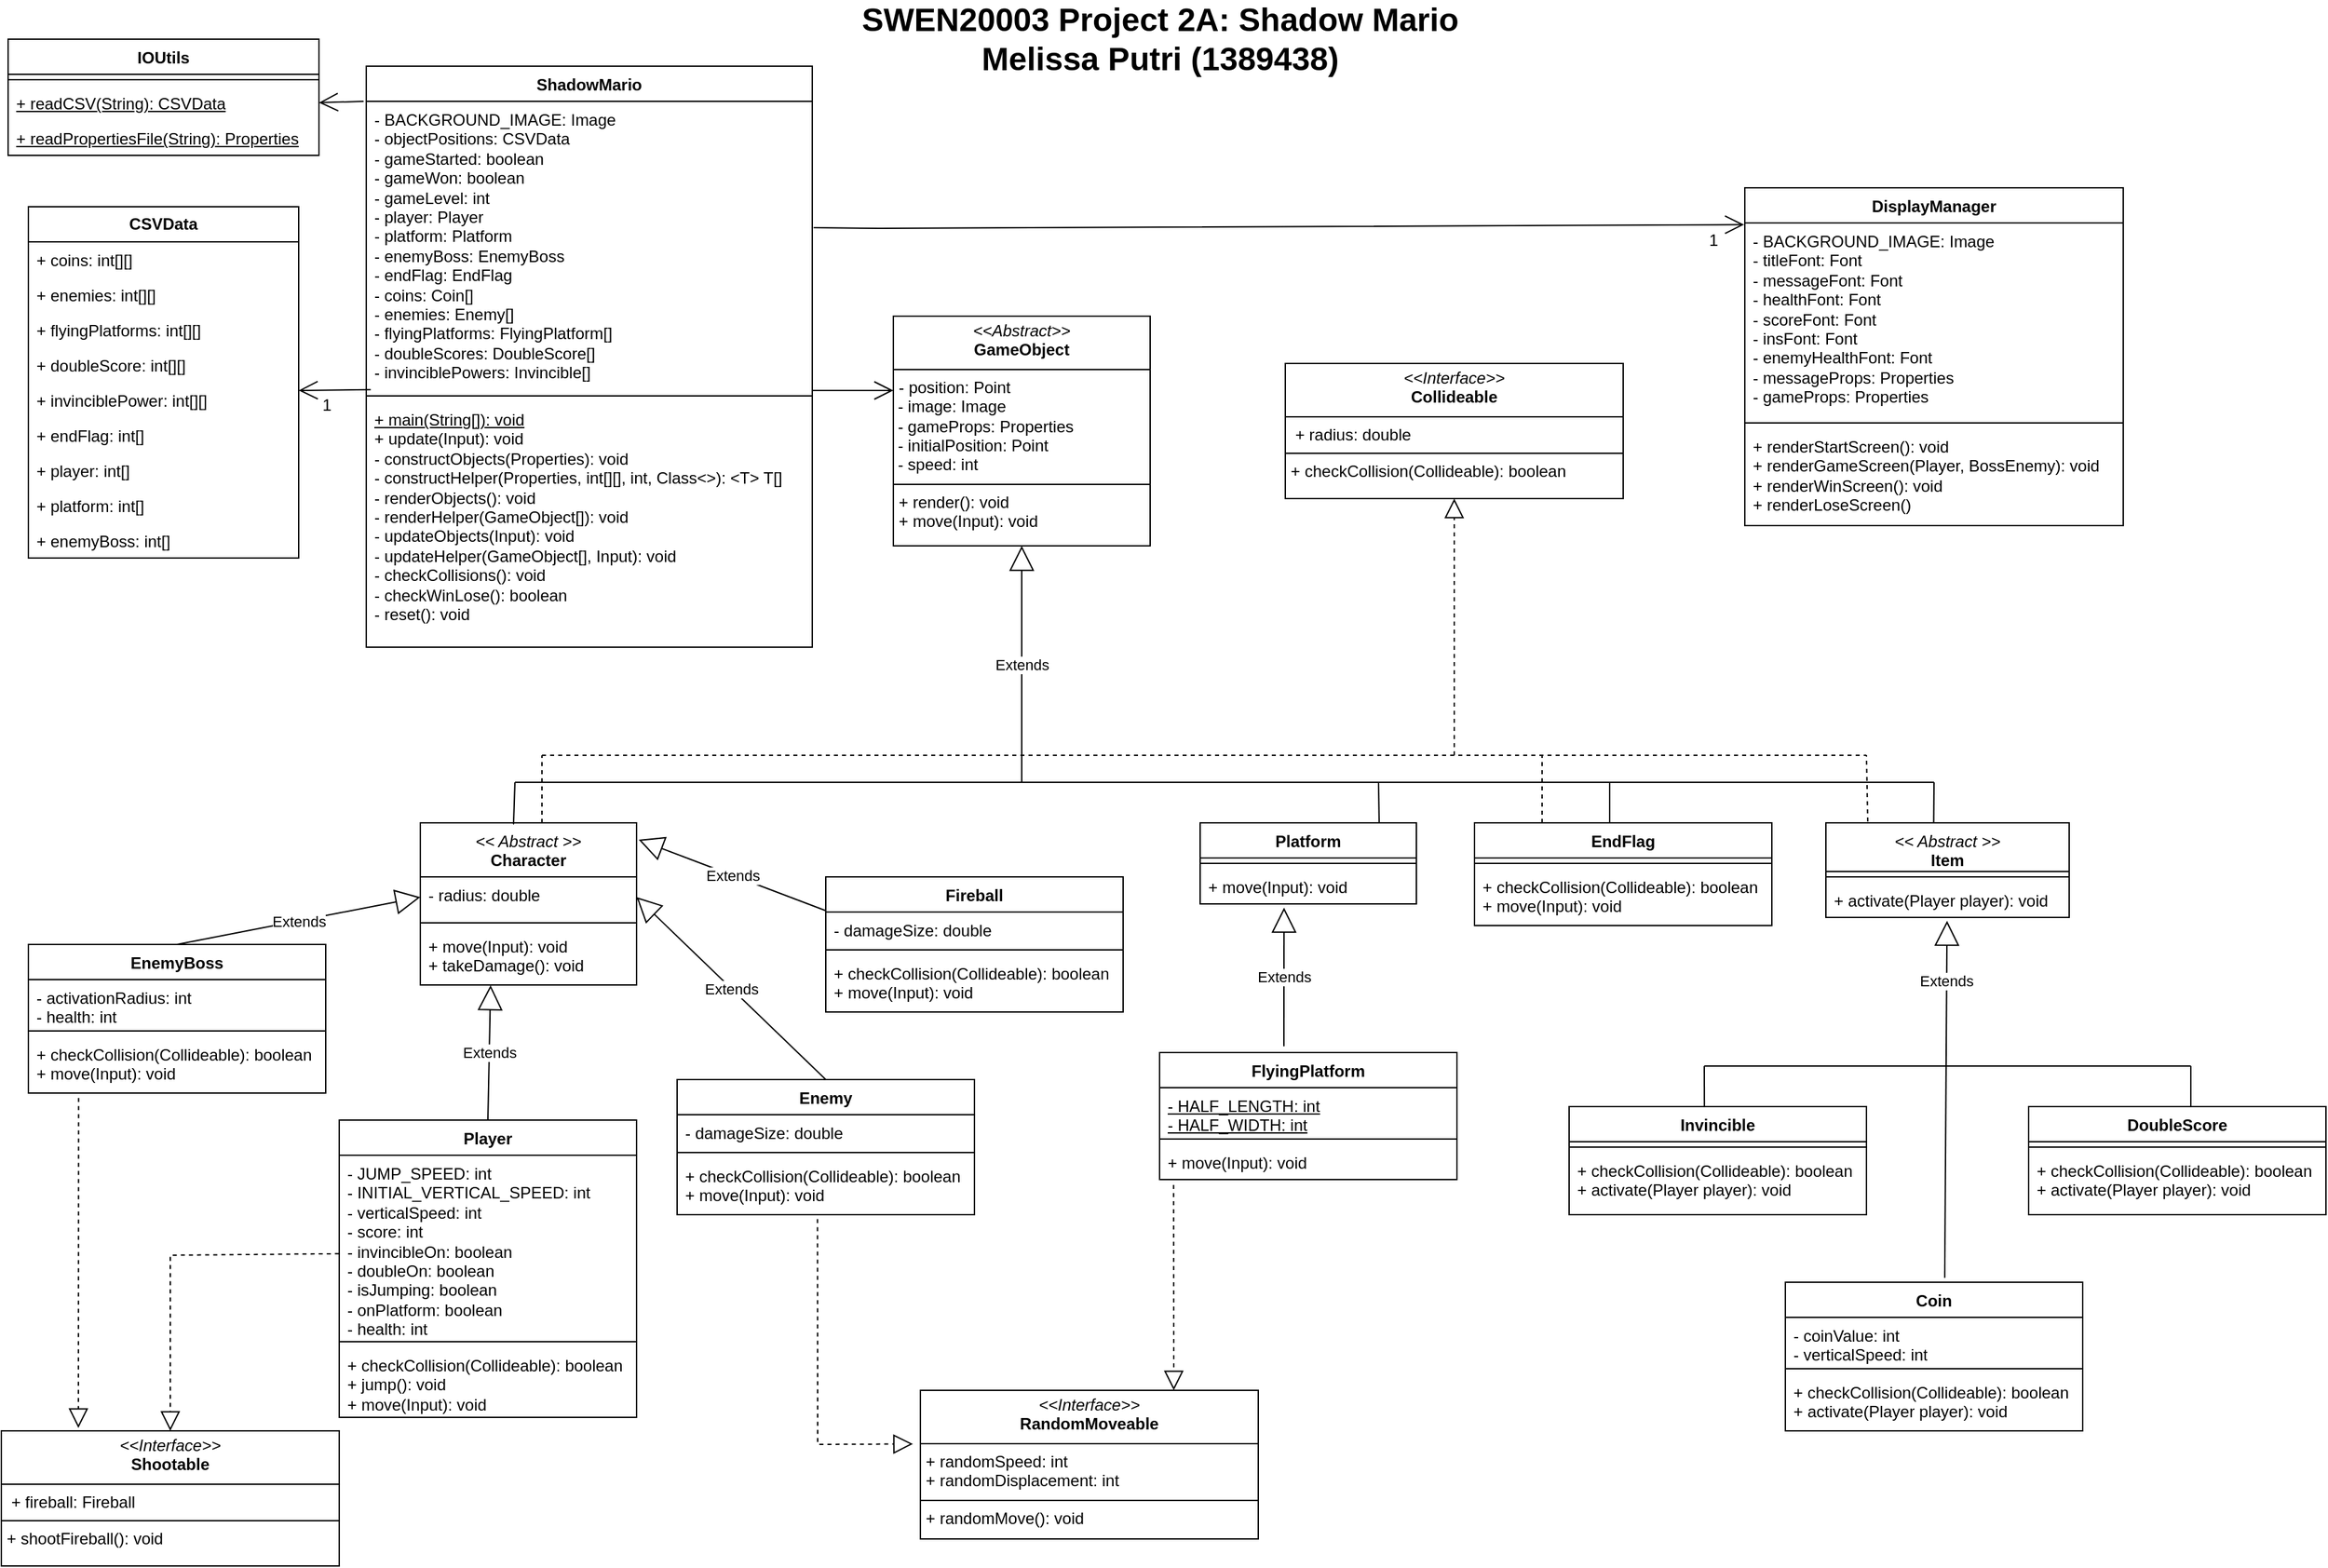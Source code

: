 <mxfile version="24.3.1" type="google">
  <diagram name="Page-1" id="929967ad-93f9-6ef4-fab6-5d389245f69c">
    <mxGraphModel grid="1" page="1" gridSize="10" guides="1" tooltips="1" connect="1" arrows="1" fold="1" pageScale="1.5" pageWidth="1169" pageHeight="826" background="none" math="0" shadow="0">
      <root>
        <mxCell id="0" style=";html=1;" />
        <mxCell id="1" style=";html=1;" parent="0" />
        <mxCell id="1672d66443f91eb5-23" value="SWEN20003 Project 2A: Shadow Mario&lt;div&gt;Melissa Putri (1389438)&lt;/div&gt;" style="text;strokeColor=none;fillColor=none;html=1;fontSize=24;fontStyle=1;verticalAlign=middle;align=center;labelBackgroundColor=none;" vertex="1" parent="1">
          <mxGeometry x="122" y="40" width="1510" height="40" as="geometry" />
        </mxCell>
        <mxCell id="xe9h-zlg3zXrfTwz2U7e-1" value="ShadowMario" style="swimlane;fontStyle=1;align=center;verticalAlign=top;childLayout=stackLayout;horizontal=1;startSize=26;horizontalStack=0;resizeParent=1;resizeParentMax=0;resizeLast=0;collapsible=1;marginBottom=0;whiteSpace=wrap;html=1;labelBackgroundColor=none;" vertex="1" parent="1">
          <mxGeometry x="290" y="80" width="330" height="430" as="geometry">
            <mxRectangle x="752" y="420" width="110" height="30" as="alternateBounds" />
          </mxGeometry>
        </mxCell>
        <mxCell id="xe9h-zlg3zXrfTwz2U7e-2" value="- BACKGROUND_IMAGE: Image&lt;div&gt;- objectPositions: CSVData&lt;/div&gt;&lt;div&gt;- gameStarted: boolean&lt;/div&gt;&lt;div&gt;- gameWon: boolean&lt;/div&gt;&lt;div&gt;- gameLevel: int&lt;/div&gt;&lt;div&gt;- player: Player&lt;/div&gt;&lt;div&gt;- platform: Platform&lt;/div&gt;&lt;div&gt;- enemyBoss: EnemyBoss&lt;/div&gt;&lt;div&gt;- endFlag: EndFlag&lt;/div&gt;&lt;div&gt;- coins: Coin[]&lt;/div&gt;&lt;div&gt;- enemies: Enemy[]&lt;/div&gt;&lt;div&gt;- flyingPlatforms: FlyingPlatform[]&lt;/div&gt;&lt;div&gt;- doubleScores: DoubleScore[]&lt;/div&gt;&lt;div&gt;- invinciblePowers: Invincible[]&lt;/div&gt;&lt;div&gt;&lt;br&gt;&lt;/div&gt;&lt;div&gt;&lt;br&gt;&lt;/div&gt;" style="text;strokeColor=none;fillColor=none;align=left;verticalAlign=top;spacingLeft=4;spacingRight=4;overflow=hidden;rotatable=0;points=[[0,0.5],[1,0.5]];portConstraint=eastwest;whiteSpace=wrap;html=1;labelBackgroundColor=none;" vertex="1" parent="xe9h-zlg3zXrfTwz2U7e-1">
          <mxGeometry y="26" width="330" height="214" as="geometry" />
        </mxCell>
        <mxCell id="xe9h-zlg3zXrfTwz2U7e-3" value="" style="line;strokeWidth=1;fillColor=none;align=left;verticalAlign=middle;spacingTop=-1;spacingLeft=3;spacingRight=3;rotatable=0;labelPosition=right;points=[];portConstraint=eastwest;labelBackgroundColor=none;" vertex="1" parent="xe9h-zlg3zXrfTwz2U7e-1">
          <mxGeometry y="240" width="330" height="8" as="geometry" />
        </mxCell>
        <mxCell id="xe9h-zlg3zXrfTwz2U7e-4" value="&lt;div&gt;&lt;u&gt;+ main(String[]): void&lt;/u&gt;&lt;/div&gt;+ update(Input): void&lt;div&gt;- constructObjects(Properties): void&lt;br&gt;&lt;div&gt;- constructHelper(Properties, int[][], int, Class&amp;lt;&amp;gt;): &amp;lt;T&amp;gt; T[]&lt;/div&gt;&lt;div&gt;- renderObjects(): void&lt;/div&gt;&lt;div&gt;- renderHelper(GameObject[]): void&lt;/div&gt;&lt;div&gt;- updateObjects(Input): void&lt;/div&gt;&lt;div&gt;- updateHelper(GameObject[], Input): void&lt;/div&gt;&lt;div&gt;- checkCollisions(): void&lt;/div&gt;&lt;div&gt;- checkWinLose(): boolean&lt;/div&gt;&lt;div&gt;- reset(): void&lt;/div&gt;&lt;/div&gt;" style="text;strokeColor=none;fillColor=none;align=left;verticalAlign=top;spacingLeft=4;spacingRight=4;overflow=hidden;rotatable=0;points=[[0,0.5],[1,0.5]];portConstraint=eastwest;whiteSpace=wrap;html=1;labelBackgroundColor=none;" vertex="1" parent="xe9h-zlg3zXrfTwz2U7e-1">
          <mxGeometry y="248" width="330" height="182" as="geometry" />
        </mxCell>
        <mxCell id="xe9h-zlg3zXrfTwz2U7e-9" value="&lt;b&gt;CSVData&lt;/b&gt;" style="swimlane;fontStyle=0;childLayout=stackLayout;horizontal=1;startSize=26;fillColor=none;horizontalStack=0;resizeParent=1;resizeParentMax=0;resizeLast=0;collapsible=1;marginBottom=0;whiteSpace=wrap;html=1;" vertex="1" parent="1">
          <mxGeometry x="40" y="184" width="200" height="260" as="geometry" />
        </mxCell>
        <mxCell id="xe9h-zlg3zXrfTwz2U7e-11" value="+ coins: int[][]" style="text;strokeColor=none;fillColor=none;align=left;verticalAlign=top;spacingLeft=4;spacingRight=4;overflow=hidden;rotatable=0;points=[[0,0.5],[1,0.5]];portConstraint=eastwest;whiteSpace=wrap;html=1;" vertex="1" parent="xe9h-zlg3zXrfTwz2U7e-9">
          <mxGeometry y="26" width="200" height="26" as="geometry" />
        </mxCell>
        <mxCell id="xe9h-zlg3zXrfTwz2U7e-12" value="+ enemies: int[][]" style="text;strokeColor=none;fillColor=none;align=left;verticalAlign=top;spacingLeft=4;spacingRight=4;overflow=hidden;rotatable=0;points=[[0,0.5],[1,0.5]];portConstraint=eastwest;whiteSpace=wrap;html=1;" vertex="1" parent="xe9h-zlg3zXrfTwz2U7e-9">
          <mxGeometry y="52" width="200" height="26" as="geometry" />
        </mxCell>
        <mxCell id="xe9h-zlg3zXrfTwz2U7e-16" value="+ flyingPlatforms: int[][]" style="text;strokeColor=none;fillColor=none;align=left;verticalAlign=top;spacingLeft=4;spacingRight=4;overflow=hidden;rotatable=0;points=[[0,0.5],[1,0.5]];portConstraint=eastwest;whiteSpace=wrap;html=1;" vertex="1" parent="xe9h-zlg3zXrfTwz2U7e-9">
          <mxGeometry y="78" width="200" height="26" as="geometry" />
        </mxCell>
        <mxCell id="xe9h-zlg3zXrfTwz2U7e-21" value="+ doubleScore: int[][]" style="text;strokeColor=none;fillColor=none;align=left;verticalAlign=top;spacingLeft=4;spacingRight=4;overflow=hidden;rotatable=0;points=[[0,0.5],[1,0.5]];portConstraint=eastwest;whiteSpace=wrap;html=1;" vertex="1" parent="xe9h-zlg3zXrfTwz2U7e-9">
          <mxGeometry y="104" width="200" height="26" as="geometry" />
        </mxCell>
        <mxCell id="xe9h-zlg3zXrfTwz2U7e-22" value="+ invinciblePower: int[][]" style="text;strokeColor=none;fillColor=none;align=left;verticalAlign=top;spacingLeft=4;spacingRight=4;overflow=hidden;rotatable=0;points=[[0,0.5],[1,0.5]];portConstraint=eastwest;whiteSpace=wrap;html=1;" vertex="1" parent="xe9h-zlg3zXrfTwz2U7e-9">
          <mxGeometry y="130" width="200" height="26" as="geometry" />
        </mxCell>
        <mxCell id="xe9h-zlg3zXrfTwz2U7e-17" value="+ endFlag: int[]" style="text;strokeColor=none;fillColor=none;align=left;verticalAlign=top;spacingLeft=4;spacingRight=4;overflow=hidden;rotatable=0;points=[[0,0.5],[1,0.5]];portConstraint=eastwest;whiteSpace=wrap;html=1;" vertex="1" parent="xe9h-zlg3zXrfTwz2U7e-9">
          <mxGeometry y="156" width="200" height="26" as="geometry" />
        </mxCell>
        <mxCell id="xe9h-zlg3zXrfTwz2U7e-18" value="+ player: int[]" style="text;strokeColor=none;fillColor=none;align=left;verticalAlign=top;spacingLeft=4;spacingRight=4;overflow=hidden;rotatable=0;points=[[0,0.5],[1,0.5]];portConstraint=eastwest;whiteSpace=wrap;html=1;" vertex="1" parent="xe9h-zlg3zXrfTwz2U7e-9">
          <mxGeometry y="182" width="200" height="26" as="geometry" />
        </mxCell>
        <mxCell id="xe9h-zlg3zXrfTwz2U7e-19" value="+ platform: int[]" style="text;strokeColor=none;fillColor=none;align=left;verticalAlign=top;spacingLeft=4;spacingRight=4;overflow=hidden;rotatable=0;points=[[0,0.5],[1,0.5]];portConstraint=eastwest;whiteSpace=wrap;html=1;" vertex="1" parent="xe9h-zlg3zXrfTwz2U7e-9">
          <mxGeometry y="208" width="200" height="26" as="geometry" />
        </mxCell>
        <mxCell id="xe9h-zlg3zXrfTwz2U7e-23" value="+ enemyBoss: int[]" style="text;strokeColor=none;fillColor=none;align=left;verticalAlign=top;spacingLeft=4;spacingRight=4;overflow=hidden;rotatable=0;points=[[0,0.5],[1,0.5]];portConstraint=eastwest;whiteSpace=wrap;html=1;" vertex="1" parent="xe9h-zlg3zXrfTwz2U7e-9">
          <mxGeometry y="234" width="200" height="26" as="geometry" />
        </mxCell>
        <mxCell id="xe9h-zlg3zXrfTwz2U7e-24" value="" style="endArrow=open;endFill=1;endSize=12;html=1;rounded=0;exitX=0.01;exitY=0.997;exitDx=0;exitDy=0;exitPerimeter=0;" edge="1" parent="1" source="xe9h-zlg3zXrfTwz2U7e-2">
          <mxGeometry width="160" relative="1" as="geometry">
            <mxPoint x="350" y="180" as="sourcePoint" />
            <mxPoint x="240" y="320" as="targetPoint" />
          </mxGeometry>
        </mxCell>
        <mxCell id="xe9h-zlg3zXrfTwz2U7e-27" value="IOUtils" style="swimlane;fontStyle=1;align=center;verticalAlign=top;childLayout=stackLayout;horizontal=1;startSize=26;horizontalStack=0;resizeParent=1;resizeParentMax=0;resizeLast=0;collapsible=1;marginBottom=0;whiteSpace=wrap;html=1;" vertex="1" parent="1">
          <mxGeometry x="25" y="60" width="230" height="86" as="geometry" />
        </mxCell>
        <mxCell id="xe9h-zlg3zXrfTwz2U7e-29" value="" style="line;strokeWidth=1;fillColor=none;align=left;verticalAlign=middle;spacingTop=-1;spacingLeft=3;spacingRight=3;rotatable=0;labelPosition=right;points=[];portConstraint=eastwest;strokeColor=inherit;" vertex="1" parent="xe9h-zlg3zXrfTwz2U7e-27">
          <mxGeometry y="26" width="230" height="8" as="geometry" />
        </mxCell>
        <mxCell id="xe9h-zlg3zXrfTwz2U7e-30" value="&lt;u&gt;+ readCSV(String): CSVData&lt;/u&gt;" style="text;strokeColor=none;fillColor=none;align=left;verticalAlign=top;spacingLeft=4;spacingRight=4;overflow=hidden;rotatable=0;points=[[0,0.5],[1,0.5]];portConstraint=eastwest;whiteSpace=wrap;html=1;" vertex="1" parent="xe9h-zlg3zXrfTwz2U7e-27">
          <mxGeometry y="34" width="230" height="26" as="geometry" />
        </mxCell>
        <mxCell id="xe9h-zlg3zXrfTwz2U7e-31" value="&lt;u&gt;+ readPropertiesFile(String): Properties&lt;/u&gt;" style="text;strokeColor=none;fillColor=none;align=left;verticalAlign=top;spacingLeft=4;spacingRight=4;overflow=hidden;rotatable=0;points=[[0,0.5],[1,0.5]];portConstraint=eastwest;whiteSpace=wrap;html=1;" vertex="1" parent="xe9h-zlg3zXrfTwz2U7e-27">
          <mxGeometry y="60" width="230" height="26" as="geometry" />
        </mxCell>
        <mxCell id="xe9h-zlg3zXrfTwz2U7e-33" value="&lt;p style=&quot;margin:0px;margin-top:4px;text-align:center;&quot;&gt;&lt;i&gt;&amp;lt;&amp;lt;Interface&amp;gt;&amp;gt;&lt;/i&gt;&lt;br&gt;&lt;b&gt;Collideable&lt;/b&gt;&lt;/p&gt;&lt;hr size=&quot;1&quot; style=&quot;border-style:solid;&quot;&gt;&lt;p style=&quot;margin:0px;margin-left:4px;&quot;&gt;&amp;nbsp;+ radius: double&lt;/p&gt;&lt;hr size=&quot;1&quot; style=&quot;border-style:solid;&quot;&gt;&lt;p style=&quot;margin:0px;margin-left:4px;&quot;&gt;+ checkCollision(Collideable): boolean&lt;/p&gt;" style="verticalAlign=top;align=left;overflow=fill;html=1;whiteSpace=wrap;" vertex="1" parent="1">
          <mxGeometry x="970" y="300" width="250" height="100" as="geometry" />
        </mxCell>
        <mxCell id="xe9h-zlg3zXrfTwz2U7e-40" value="&lt;div&gt;&lt;i style=&quot;font-weight: 400;&quot;&gt;&amp;lt;&amp;lt; Abstract &amp;gt;&amp;gt;&lt;/i&gt;&lt;br&gt;&lt;/div&gt;Character" style="swimlane;fontStyle=1;align=center;verticalAlign=top;childLayout=stackLayout;horizontal=1;startSize=40;horizontalStack=0;resizeParent=1;resizeParentMax=0;resizeLast=0;collapsible=1;marginBottom=0;whiteSpace=wrap;html=1;" vertex="1" parent="1">
          <mxGeometry x="330" y="640" width="160" height="120" as="geometry" />
        </mxCell>
        <mxCell id="xe9h-zlg3zXrfTwz2U7e-41" value="&lt;div&gt;&lt;span style=&quot;background-color: initial;&quot;&gt;- radius: double&lt;/span&gt;&lt;br&gt;&lt;/div&gt;" style="text;strokeColor=none;fillColor=none;align=left;verticalAlign=top;spacingLeft=4;spacingRight=4;overflow=hidden;rotatable=0;points=[[0,0.5],[1,0.5]];portConstraint=eastwest;whiteSpace=wrap;html=1;" vertex="1" parent="xe9h-zlg3zXrfTwz2U7e-40">
          <mxGeometry y="40" width="160" height="30" as="geometry" />
        </mxCell>
        <mxCell id="xe9h-zlg3zXrfTwz2U7e-42" value="" style="line;strokeWidth=1;fillColor=none;align=left;verticalAlign=middle;spacingTop=-1;spacingLeft=3;spacingRight=3;rotatable=0;labelPosition=right;points=[];portConstraint=eastwest;strokeColor=inherit;" vertex="1" parent="xe9h-zlg3zXrfTwz2U7e-40">
          <mxGeometry y="70" width="160" height="8" as="geometry" />
        </mxCell>
        <mxCell id="xe9h-zlg3zXrfTwz2U7e-43" value="+ move(Input): void&lt;div&gt;+ takeDamage(): void&lt;/div&gt;" style="text;strokeColor=none;fillColor=none;align=left;verticalAlign=top;spacingLeft=4;spacingRight=4;overflow=hidden;rotatable=0;points=[[0,0.5],[1,0.5]];portConstraint=eastwest;whiteSpace=wrap;html=1;" vertex="1" parent="xe9h-zlg3zXrfTwz2U7e-40">
          <mxGeometry y="78" width="160" height="42" as="geometry" />
        </mxCell>
        <mxCell id="xe9h-zlg3zXrfTwz2U7e-44" value="Platform" style="swimlane;fontStyle=1;align=center;verticalAlign=top;childLayout=stackLayout;horizontal=1;startSize=26;horizontalStack=0;resizeParent=1;resizeParentMax=0;resizeLast=0;collapsible=1;marginBottom=0;whiteSpace=wrap;html=1;" vertex="1" parent="1">
          <mxGeometry x="907" y="640" width="160" height="60" as="geometry" />
        </mxCell>
        <mxCell id="xe9h-zlg3zXrfTwz2U7e-46" value="" style="line;strokeWidth=1;fillColor=none;align=left;verticalAlign=middle;spacingTop=-1;spacingLeft=3;spacingRight=3;rotatable=0;labelPosition=right;points=[];portConstraint=eastwest;strokeColor=inherit;" vertex="1" parent="xe9h-zlg3zXrfTwz2U7e-44">
          <mxGeometry y="26" width="160" height="8" as="geometry" />
        </mxCell>
        <mxCell id="xe9h-zlg3zXrfTwz2U7e-47" value="+ move(Input): void" style="text;strokeColor=none;fillColor=none;align=left;verticalAlign=top;spacingLeft=4;spacingRight=4;overflow=hidden;rotatable=0;points=[[0,0.5],[1,0.5]];portConstraint=eastwest;whiteSpace=wrap;html=1;" vertex="1" parent="xe9h-zlg3zXrfTwz2U7e-44">
          <mxGeometry y="34" width="160" height="26" as="geometry" />
        </mxCell>
        <mxCell id="xe9h-zlg3zXrfTwz2U7e-48" value="&lt;div&gt;&lt;i style=&quot;font-weight: 400;&quot;&gt;&amp;lt;&amp;lt; Abstract &amp;gt;&amp;gt;&lt;/i&gt;&lt;br&gt;&lt;/div&gt;Item" style="swimlane;fontStyle=1;align=center;verticalAlign=top;childLayout=stackLayout;horizontal=1;startSize=36;horizontalStack=0;resizeParent=1;resizeParentMax=0;resizeLast=0;collapsible=1;marginBottom=0;whiteSpace=wrap;html=1;" vertex="1" parent="1">
          <mxGeometry x="1370" y="640" width="180" height="70" as="geometry" />
        </mxCell>
        <mxCell id="xe9h-zlg3zXrfTwz2U7e-50" value="" style="line;strokeWidth=1;fillColor=none;align=left;verticalAlign=middle;spacingTop=-1;spacingLeft=3;spacingRight=3;rotatable=0;labelPosition=right;points=[];portConstraint=eastwest;strokeColor=inherit;" vertex="1" parent="xe9h-zlg3zXrfTwz2U7e-48">
          <mxGeometry y="36" width="180" height="8" as="geometry" />
        </mxCell>
        <mxCell id="xe9h-zlg3zXrfTwz2U7e-51" value="+ activate(Player player): void" style="text;strokeColor=none;fillColor=none;align=left;verticalAlign=top;spacingLeft=4;spacingRight=4;overflow=hidden;rotatable=0;points=[[0,0.5],[1,0.5]];portConstraint=eastwest;whiteSpace=wrap;html=1;" vertex="1" parent="xe9h-zlg3zXrfTwz2U7e-48">
          <mxGeometry y="44" width="180" height="26" as="geometry" />
        </mxCell>
        <mxCell id="xe9h-zlg3zXrfTwz2U7e-57" value="&lt;p style=&quot;margin:0px;margin-top:4px;text-align:center;&quot;&gt;&lt;i&gt;&amp;lt;&amp;lt;Interface&amp;gt;&amp;gt;&lt;/i&gt;&lt;br&gt;&lt;b&gt;RandomMoveable&lt;/b&gt;&lt;/p&gt;&lt;hr size=&quot;1&quot; style=&quot;border-style:solid;&quot;&gt;&lt;p style=&quot;margin:0px;margin-left:4px;&quot;&gt;+ randomSpeed: int&lt;/p&gt;&lt;p style=&quot;margin:0px;margin-left:4px;&quot;&gt;+ randomDisplacement: int&lt;/p&gt;&lt;hr size=&quot;1&quot; style=&quot;border-style:solid;&quot;&gt;&lt;p style=&quot;margin:0px;margin-left:4px;&quot;&gt;+ randomMove(): void&lt;/p&gt;" style="verticalAlign=top;align=left;overflow=fill;html=1;whiteSpace=wrap;" vertex="1" parent="1">
          <mxGeometry x="700" y="1060" width="250" height="110" as="geometry" />
        </mxCell>
        <mxCell id="xe9h-zlg3zXrfTwz2U7e-58" value="Coin" style="swimlane;fontStyle=1;align=center;verticalAlign=top;childLayout=stackLayout;horizontal=1;startSize=26;horizontalStack=0;resizeParent=1;resizeParentMax=0;resizeLast=0;collapsible=1;marginBottom=0;whiteSpace=wrap;html=1;" vertex="1" parent="1">
          <mxGeometry x="1340" y="980" width="220" height="110" as="geometry" />
        </mxCell>
        <mxCell id="xe9h-zlg3zXrfTwz2U7e-59" value="- coinValue: int&lt;div&gt;- verticalSpeed: int&lt;/div&gt;" style="text;strokeColor=none;fillColor=none;align=left;verticalAlign=top;spacingLeft=4;spacingRight=4;overflow=hidden;rotatable=0;points=[[0,0.5],[1,0.5]];portConstraint=eastwest;whiteSpace=wrap;html=1;" vertex="1" parent="xe9h-zlg3zXrfTwz2U7e-58">
          <mxGeometry y="26" width="220" height="34" as="geometry" />
        </mxCell>
        <mxCell id="xe9h-zlg3zXrfTwz2U7e-60" value="" style="line;strokeWidth=1;fillColor=none;align=left;verticalAlign=middle;spacingTop=-1;spacingLeft=3;spacingRight=3;rotatable=0;labelPosition=right;points=[];portConstraint=eastwest;strokeColor=inherit;" vertex="1" parent="xe9h-zlg3zXrfTwz2U7e-58">
          <mxGeometry y="60" width="220" height="8" as="geometry" />
        </mxCell>
        <mxCell id="xe9h-zlg3zXrfTwz2U7e-61" value="+ checkCollision(Collideable): boolean&lt;div&gt;+ activate(Player player): void&lt;/div&gt;" style="text;strokeColor=none;fillColor=none;align=left;verticalAlign=top;spacingLeft=4;spacingRight=4;overflow=hidden;rotatable=0;points=[[0,0.5],[1,0.5]];portConstraint=eastwest;whiteSpace=wrap;html=1;" vertex="1" parent="xe9h-zlg3zXrfTwz2U7e-58">
          <mxGeometry y="68" width="220" height="42" as="geometry" />
        </mxCell>
        <mxCell id="xe9h-zlg3zXrfTwz2U7e-66" value="Player" style="swimlane;fontStyle=1;align=center;verticalAlign=top;childLayout=stackLayout;horizontal=1;startSize=26;horizontalStack=0;resizeParent=1;resizeParentMax=0;resizeLast=0;collapsible=1;marginBottom=0;whiteSpace=wrap;html=1;" vertex="1" parent="1">
          <mxGeometry x="270" y="860" width="220" height="220" as="geometry" />
        </mxCell>
        <mxCell id="xe9h-zlg3zXrfTwz2U7e-67" value="&lt;div&gt;- JUMP_SPEED: int&lt;/div&gt;&lt;div&gt;- INITIAL_VERTICAL_SPEED: int&lt;/div&gt;&lt;div&gt;- verticalSpeed: int&lt;/div&gt;- score: int&lt;div&gt;- invincibleOn: boolean&lt;/div&gt;&lt;div&gt;- doubleOn: boolean&lt;/div&gt;&lt;div&gt;- isJumping: boolean&lt;/div&gt;&lt;div&gt;- onPlatform: boolean&lt;/div&gt;&lt;div&gt;- health: int&lt;/div&gt;" style="text;strokeColor=none;fillColor=none;align=left;verticalAlign=top;spacingLeft=4;spacingRight=4;overflow=hidden;rotatable=0;points=[[0,0.5],[1,0.5]];portConstraint=eastwest;whiteSpace=wrap;html=1;" vertex="1" parent="xe9h-zlg3zXrfTwz2U7e-66">
          <mxGeometry y="26" width="220" height="134" as="geometry" />
        </mxCell>
        <mxCell id="xe9h-zlg3zXrfTwz2U7e-68" value="" style="line;strokeWidth=1;fillColor=none;align=left;verticalAlign=middle;spacingTop=-1;spacingLeft=3;spacingRight=3;rotatable=0;labelPosition=right;points=[];portConstraint=eastwest;strokeColor=inherit;" vertex="1" parent="xe9h-zlg3zXrfTwz2U7e-66">
          <mxGeometry y="160" width="220" height="8" as="geometry" />
        </mxCell>
        <mxCell id="xe9h-zlg3zXrfTwz2U7e-69" value="+ checkCollision(Collideable): boolean&lt;div&gt;+ jump(): void&lt;/div&gt;&lt;div&gt;+ move(Input): void&lt;/div&gt;" style="text;strokeColor=none;fillColor=none;align=left;verticalAlign=top;spacingLeft=4;spacingRight=4;overflow=hidden;rotatable=0;points=[[0,0.5],[1,0.5]];portConstraint=eastwest;whiteSpace=wrap;html=1;" vertex="1" parent="xe9h-zlg3zXrfTwz2U7e-66">
          <mxGeometry y="168" width="220" height="52" as="geometry" />
        </mxCell>
        <mxCell id="xe9h-zlg3zXrfTwz2U7e-70" value="EnemyBoss" style="swimlane;fontStyle=1;align=center;verticalAlign=top;childLayout=stackLayout;horizontal=1;startSize=26;horizontalStack=0;resizeParent=1;resizeParentMax=0;resizeLast=0;collapsible=1;marginBottom=0;whiteSpace=wrap;html=1;" vertex="1" parent="1">
          <mxGeometry x="40" y="730" width="220" height="110" as="geometry" />
        </mxCell>
        <mxCell id="xe9h-zlg3zXrfTwz2U7e-71" value="- activationRadius: int&lt;div&gt;- health: int&lt;/div&gt;" style="text;strokeColor=none;fillColor=none;align=left;verticalAlign=top;spacingLeft=4;spacingRight=4;overflow=hidden;rotatable=0;points=[[0,0.5],[1,0.5]];portConstraint=eastwest;whiteSpace=wrap;html=1;" vertex="1" parent="xe9h-zlg3zXrfTwz2U7e-70">
          <mxGeometry y="26" width="220" height="34" as="geometry" />
        </mxCell>
        <mxCell id="xe9h-zlg3zXrfTwz2U7e-72" value="" style="line;strokeWidth=1;fillColor=none;align=left;verticalAlign=middle;spacingTop=-1;spacingLeft=3;spacingRight=3;rotatable=0;labelPosition=right;points=[];portConstraint=eastwest;strokeColor=inherit;" vertex="1" parent="xe9h-zlg3zXrfTwz2U7e-70">
          <mxGeometry y="60" width="220" height="8" as="geometry" />
        </mxCell>
        <mxCell id="xe9h-zlg3zXrfTwz2U7e-73" value="+ checkCollision(Collideable): boolean&lt;div&gt;+ move(Input): void&lt;/div&gt;" style="text;strokeColor=none;fillColor=none;align=left;verticalAlign=top;spacingLeft=4;spacingRight=4;overflow=hidden;rotatable=0;points=[[0,0.5],[1,0.5]];portConstraint=eastwest;whiteSpace=wrap;html=1;" vertex="1" parent="xe9h-zlg3zXrfTwz2U7e-70">
          <mxGeometry y="68" width="220" height="42" as="geometry" />
        </mxCell>
        <mxCell id="xe9h-zlg3zXrfTwz2U7e-74" value="Enemy" style="swimlane;fontStyle=1;align=center;verticalAlign=top;childLayout=stackLayout;horizontal=1;startSize=26;horizontalStack=0;resizeParent=1;resizeParentMax=0;resizeLast=0;collapsible=1;marginBottom=0;whiteSpace=wrap;html=1;" vertex="1" parent="1">
          <mxGeometry x="520" y="830" width="220" height="100" as="geometry" />
        </mxCell>
        <mxCell id="xe9h-zlg3zXrfTwz2U7e-75" value="- damageSize: double&lt;div&gt;&lt;br&gt;&lt;/div&gt;" style="text;strokeColor=none;fillColor=none;align=left;verticalAlign=top;spacingLeft=4;spacingRight=4;overflow=hidden;rotatable=0;points=[[0,0.5],[1,0.5]];portConstraint=eastwest;whiteSpace=wrap;html=1;" vertex="1" parent="xe9h-zlg3zXrfTwz2U7e-74">
          <mxGeometry y="26" width="220" height="24" as="geometry" />
        </mxCell>
        <mxCell id="xe9h-zlg3zXrfTwz2U7e-76" value="" style="line;strokeWidth=1;fillColor=none;align=left;verticalAlign=middle;spacingTop=-1;spacingLeft=3;spacingRight=3;rotatable=0;labelPosition=right;points=[];portConstraint=eastwest;strokeColor=inherit;" vertex="1" parent="xe9h-zlg3zXrfTwz2U7e-74">
          <mxGeometry y="50" width="220" height="8" as="geometry" />
        </mxCell>
        <mxCell id="xe9h-zlg3zXrfTwz2U7e-77" value="+ checkCollision(Collideable): boolean&lt;div&gt;+ move(Input): void&lt;/div&gt;" style="text;strokeColor=none;fillColor=none;align=left;verticalAlign=top;spacingLeft=4;spacingRight=4;overflow=hidden;rotatable=0;points=[[0,0.5],[1,0.5]];portConstraint=eastwest;whiteSpace=wrap;html=1;" vertex="1" parent="xe9h-zlg3zXrfTwz2U7e-74">
          <mxGeometry y="58" width="220" height="42" as="geometry" />
        </mxCell>
        <mxCell id="xe9h-zlg3zXrfTwz2U7e-78" value="FlyingPlatform" style="swimlane;fontStyle=1;align=center;verticalAlign=top;childLayout=stackLayout;horizontal=1;startSize=26;horizontalStack=0;resizeParent=1;resizeParentMax=0;resizeLast=0;collapsible=1;marginBottom=0;whiteSpace=wrap;html=1;" vertex="1" parent="1">
          <mxGeometry x="877" y="810" width="220" height="94" as="geometry" />
        </mxCell>
        <mxCell id="xe9h-zlg3zXrfTwz2U7e-79" value="&lt;u&gt;- HALF_LENGTH: int&lt;/u&gt;&lt;div&gt;&lt;u&gt;- HALF_WIDTH: int&lt;/u&gt;&lt;/div&gt;" style="text;strokeColor=none;fillColor=none;align=left;verticalAlign=top;spacingLeft=4;spacingRight=4;overflow=hidden;rotatable=0;points=[[0,0.5],[1,0.5]];portConstraint=eastwest;whiteSpace=wrap;html=1;" vertex="1" parent="xe9h-zlg3zXrfTwz2U7e-78">
          <mxGeometry y="26" width="220" height="34" as="geometry" />
        </mxCell>
        <mxCell id="xe9h-zlg3zXrfTwz2U7e-80" value="" style="line;strokeWidth=1;fillColor=none;align=left;verticalAlign=middle;spacingTop=-1;spacingLeft=3;spacingRight=3;rotatable=0;labelPosition=right;points=[];portConstraint=eastwest;strokeColor=inherit;" vertex="1" parent="xe9h-zlg3zXrfTwz2U7e-78">
          <mxGeometry y="60" width="220" height="8" as="geometry" />
        </mxCell>
        <mxCell id="xe9h-zlg3zXrfTwz2U7e-81" value="+ move(Input): void" style="text;strokeColor=none;fillColor=none;align=left;verticalAlign=top;spacingLeft=4;spacingRight=4;overflow=hidden;rotatable=0;points=[[0,0.5],[1,0.5]];portConstraint=eastwest;whiteSpace=wrap;html=1;" vertex="1" parent="xe9h-zlg3zXrfTwz2U7e-78">
          <mxGeometry y="68" width="220" height="26" as="geometry" />
        </mxCell>
        <mxCell id="xe9h-zlg3zXrfTwz2U7e-82" value="Invincible" style="swimlane;fontStyle=1;align=center;verticalAlign=top;childLayout=stackLayout;horizontal=1;startSize=26;horizontalStack=0;resizeParent=1;resizeParentMax=0;resizeLast=0;collapsible=1;marginBottom=0;whiteSpace=wrap;html=1;" vertex="1" parent="1">
          <mxGeometry x="1180" y="850" width="220" height="80" as="geometry" />
        </mxCell>
        <mxCell id="xe9h-zlg3zXrfTwz2U7e-84" value="" style="line;strokeWidth=1;fillColor=none;align=left;verticalAlign=middle;spacingTop=-1;spacingLeft=3;spacingRight=3;rotatable=0;labelPosition=right;points=[];portConstraint=eastwest;strokeColor=inherit;" vertex="1" parent="xe9h-zlg3zXrfTwz2U7e-82">
          <mxGeometry y="26" width="220" height="8" as="geometry" />
        </mxCell>
        <mxCell id="xe9h-zlg3zXrfTwz2U7e-85" value="+ checkCollision(Collideable): boolean&lt;div&gt;+ activate(Player player): void&lt;/div&gt;" style="text;strokeColor=none;fillColor=none;align=left;verticalAlign=top;spacingLeft=4;spacingRight=4;overflow=hidden;rotatable=0;points=[[0,0.5],[1,0.5]];portConstraint=eastwest;whiteSpace=wrap;html=1;" vertex="1" parent="xe9h-zlg3zXrfTwz2U7e-82">
          <mxGeometry y="34" width="220" height="46" as="geometry" />
        </mxCell>
        <mxCell id="xe9h-zlg3zXrfTwz2U7e-87" value="Fireball" style="swimlane;fontStyle=1;align=center;verticalAlign=top;childLayout=stackLayout;horizontal=1;startSize=26;horizontalStack=0;resizeParent=1;resizeParentMax=0;resizeLast=0;collapsible=1;marginBottom=0;whiteSpace=wrap;html=1;" vertex="1" parent="1">
          <mxGeometry x="630" y="680" width="220" height="100" as="geometry" />
        </mxCell>
        <mxCell id="xe9h-zlg3zXrfTwz2U7e-88" value="- damageSize: double" style="text;strokeColor=none;fillColor=none;align=left;verticalAlign=top;spacingLeft=4;spacingRight=4;overflow=hidden;rotatable=0;points=[[0,0.5],[1,0.5]];portConstraint=eastwest;whiteSpace=wrap;html=1;" vertex="1" parent="xe9h-zlg3zXrfTwz2U7e-87">
          <mxGeometry y="26" width="220" height="24" as="geometry" />
        </mxCell>
        <mxCell id="xe9h-zlg3zXrfTwz2U7e-89" value="" style="line;strokeWidth=1;fillColor=none;align=left;verticalAlign=middle;spacingTop=-1;spacingLeft=3;spacingRight=3;rotatable=0;labelPosition=right;points=[];portConstraint=eastwest;strokeColor=inherit;" vertex="1" parent="xe9h-zlg3zXrfTwz2U7e-87">
          <mxGeometry y="50" width="220" height="8" as="geometry" />
        </mxCell>
        <mxCell id="xe9h-zlg3zXrfTwz2U7e-90" value="+ checkCollision(Collideable): boolean&lt;div&gt;+ move(Input): void&lt;/div&gt;" style="text;strokeColor=none;fillColor=none;align=left;verticalAlign=top;spacingLeft=4;spacingRight=4;overflow=hidden;rotatable=0;points=[[0,0.5],[1,0.5]];portConstraint=eastwest;whiteSpace=wrap;html=1;" vertex="1" parent="xe9h-zlg3zXrfTwz2U7e-87">
          <mxGeometry y="58" width="220" height="42" as="geometry" />
        </mxCell>
        <mxCell id="xe9h-zlg3zXrfTwz2U7e-91" value="DoubleScore" style="swimlane;fontStyle=1;align=center;verticalAlign=top;childLayout=stackLayout;horizontal=1;startSize=26;horizontalStack=0;resizeParent=1;resizeParentMax=0;resizeLast=0;collapsible=1;marginBottom=0;whiteSpace=wrap;html=1;" vertex="1" parent="1">
          <mxGeometry x="1520" y="850" width="220" height="80" as="geometry" />
        </mxCell>
        <mxCell id="xe9h-zlg3zXrfTwz2U7e-93" value="" style="line;strokeWidth=1;fillColor=none;align=left;verticalAlign=middle;spacingTop=-1;spacingLeft=3;spacingRight=3;rotatable=0;labelPosition=right;points=[];portConstraint=eastwest;strokeColor=inherit;" vertex="1" parent="xe9h-zlg3zXrfTwz2U7e-91">
          <mxGeometry y="26" width="220" height="8" as="geometry" />
        </mxCell>
        <mxCell id="xe9h-zlg3zXrfTwz2U7e-94" value="+ checkCollision(Collideable): boolean&lt;div&gt;+ activate(Player player): void&lt;/div&gt;" style="text;strokeColor=none;fillColor=none;align=left;verticalAlign=top;spacingLeft=4;spacingRight=4;overflow=hidden;rotatable=0;points=[[0,0.5],[1,0.5]];portConstraint=eastwest;whiteSpace=wrap;html=1;" vertex="1" parent="xe9h-zlg3zXrfTwz2U7e-91">
          <mxGeometry y="34" width="220" height="46" as="geometry" />
        </mxCell>
        <mxCell id="xe9h-zlg3zXrfTwz2U7e-95" value="DisplayManager" style="swimlane;fontStyle=1;align=center;verticalAlign=top;childLayout=stackLayout;horizontal=1;startSize=26;horizontalStack=0;resizeParent=1;resizeParentMax=0;resizeLast=0;collapsible=1;marginBottom=0;whiteSpace=wrap;html=1;" vertex="1" parent="1">
          <mxGeometry x="1310" y="170" width="280" height="250" as="geometry" />
        </mxCell>
        <mxCell id="xe9h-zlg3zXrfTwz2U7e-96" value="- BACKGROUND_IMAGE: Image&lt;div&gt;- titleFont: Font&lt;/div&gt;&lt;div&gt;- messageFont: Font&lt;/div&gt;&lt;div&gt;- healthFont: Font&lt;/div&gt;&lt;div&gt;- scoreFont: Font&lt;/div&gt;&lt;div&gt;- insFont: Font&lt;/div&gt;&lt;div&gt;- enemyHealthFont: Font&lt;/div&gt;&lt;div&gt;- messageProps: Properties&lt;/div&gt;&lt;div&gt;- gameProps: Properties&lt;/div&gt;&lt;div&gt;&lt;br&gt;&lt;/div&gt;" style="text;strokeColor=none;fillColor=none;align=left;verticalAlign=top;spacingLeft=4;spacingRight=4;overflow=hidden;rotatable=0;points=[[0,0.5],[1,0.5]];portConstraint=eastwest;whiteSpace=wrap;html=1;" vertex="1" parent="xe9h-zlg3zXrfTwz2U7e-95">
          <mxGeometry y="26" width="280" height="144" as="geometry" />
        </mxCell>
        <mxCell id="xe9h-zlg3zXrfTwz2U7e-97" value="" style="line;strokeWidth=1;fillColor=none;align=left;verticalAlign=middle;spacingTop=-1;spacingLeft=3;spacingRight=3;rotatable=0;labelPosition=right;points=[];portConstraint=eastwest;strokeColor=inherit;" vertex="1" parent="xe9h-zlg3zXrfTwz2U7e-95">
          <mxGeometry y="170" width="280" height="8" as="geometry" />
        </mxCell>
        <mxCell id="xe9h-zlg3zXrfTwz2U7e-98" value="+ renderStartScreen(): void&lt;div&gt;+ renderGameScreen(Player, BossEnemy): void&lt;/div&gt;&lt;div&gt;+ renderWinScreen(): void&lt;/div&gt;&lt;div&gt;+ renderLoseScreen()&lt;/div&gt;" style="text;strokeColor=none;fillColor=none;align=left;verticalAlign=top;spacingLeft=4;spacingRight=4;overflow=hidden;rotatable=0;points=[[0,0.5],[1,0.5]];portConstraint=eastwest;whiteSpace=wrap;html=1;" vertex="1" parent="xe9h-zlg3zXrfTwz2U7e-95">
          <mxGeometry y="178" width="280" height="72" as="geometry" />
        </mxCell>
        <mxCell id="dMdLlS4rwpbIWHJ7eP8S-1" value="&lt;p style=&quot;margin:0px;margin-top:4px;text-align:center;&quot;&gt;&lt;i&gt;&amp;lt;&amp;lt;Abstract&amp;gt;&amp;gt;&lt;/i&gt;&lt;br&gt;&lt;b&gt;GameObject&lt;/b&gt;&lt;/p&gt;&lt;hr size=&quot;1&quot; style=&quot;border-style:solid;&quot;&gt;&lt;p style=&quot;margin:0px;margin-left:4px;&quot;&gt;- position: Point&lt;/p&gt;&lt;div&gt;&amp;nbsp;- image: Image&lt;/div&gt;&lt;div&gt;&amp;nbsp;- gameProps: Properties&lt;/div&gt;&lt;div&gt;&amp;nbsp;- initialPosition: Point&lt;/div&gt;&lt;div&gt;&amp;nbsp;- speed: int&lt;/div&gt;&lt;hr size=&quot;1&quot; style=&quot;border-style:solid;&quot;&gt;&lt;p style=&quot;margin:0px;margin-left:4px;&quot;&gt;+ render(): void&lt;/p&gt;&lt;p style=&quot;margin:0px;margin-left:4px;&quot;&gt;+ move(Input): void&lt;/p&gt;" style="verticalAlign=top;align=left;overflow=fill;html=1;whiteSpace=wrap;" vertex="1" parent="1">
          <mxGeometry x="680" y="265" width="190" height="170" as="geometry" />
        </mxCell>
        <mxCell id="dMdLlS4rwpbIWHJ7eP8S-6" value="" style="endArrow=open;endFill=1;endSize=12;html=1;rounded=0;" edge="1" parent="1">
          <mxGeometry width="160" relative="1" as="geometry">
            <mxPoint x="620" y="320" as="sourcePoint" />
            <mxPoint x="680" y="320" as="targetPoint" />
          </mxGeometry>
        </mxCell>
        <mxCell id="dMdLlS4rwpbIWHJ7eP8S-13" value="" style="endArrow=none;html=1;rounded=0;" edge="1" parent="1">
          <mxGeometry width="50" height="50" relative="1" as="geometry">
            <mxPoint x="400" y="610" as="sourcePoint" />
            <mxPoint x="1450" y="610" as="targetPoint" />
          </mxGeometry>
        </mxCell>
        <mxCell id="dMdLlS4rwpbIWHJ7eP8S-14" value="" style="endArrow=none;html=1;rounded=0;exitX=0.431;exitY=0.01;exitDx=0;exitDy=0;exitPerimeter=0;" edge="1" parent="1" source="xe9h-zlg3zXrfTwz2U7e-40">
          <mxGeometry width="50" height="50" relative="1" as="geometry">
            <mxPoint x="400" y="630" as="sourcePoint" />
            <mxPoint x="400" y="610" as="targetPoint" />
          </mxGeometry>
        </mxCell>
        <mxCell id="dMdLlS4rwpbIWHJ7eP8S-16" value="" style="endArrow=none;html=1;rounded=0;" edge="1" parent="1">
          <mxGeometry width="50" height="50" relative="1" as="geometry">
            <mxPoint x="1039.44" y="640" as="sourcePoint" />
            <mxPoint x="1039" y="610" as="targetPoint" />
          </mxGeometry>
        </mxCell>
        <mxCell id="dMdLlS4rwpbIWHJ7eP8S-17" value="" style="endArrow=none;html=1;rounded=0;" edge="1" parent="1">
          <mxGeometry width="50" height="50" relative="1" as="geometry">
            <mxPoint x="1449.75" y="640" as="sourcePoint" />
            <mxPoint x="1450" y="610" as="targetPoint" />
          </mxGeometry>
        </mxCell>
        <mxCell id="dMdLlS4rwpbIWHJ7eP8S-18" value="Extends" style="endArrow=block;endSize=16;endFill=0;html=1;rounded=0;entryX=0.5;entryY=1;entryDx=0;entryDy=0;" edge="1" parent="1" target="dMdLlS4rwpbIWHJ7eP8S-1">
          <mxGeometry width="160" relative="1" as="geometry">
            <mxPoint x="775" y="610" as="sourcePoint" />
            <mxPoint x="860" y="480" as="targetPoint" />
          </mxGeometry>
        </mxCell>
        <mxCell id="dMdLlS4rwpbIWHJ7eP8S-19" value="" style="endArrow=block;dashed=1;endFill=0;endSize=12;html=1;rounded=0;entryX=0.5;entryY=1;entryDx=0;entryDy=0;" edge="1" parent="1" target="xe9h-zlg3zXrfTwz2U7e-33">
          <mxGeometry width="160" relative="1" as="geometry">
            <mxPoint x="1095" y="590" as="sourcePoint" />
            <mxPoint x="1120" y="460" as="targetPoint" />
          </mxGeometry>
        </mxCell>
        <mxCell id="dMdLlS4rwpbIWHJ7eP8S-20" value="" style="endArrow=none;dashed=1;html=1;rounded=0;" edge="1" parent="1">
          <mxGeometry width="50" height="50" relative="1" as="geometry">
            <mxPoint x="420" y="590" as="sourcePoint" />
            <mxPoint x="1400" y="590" as="targetPoint" />
          </mxGeometry>
        </mxCell>
        <mxCell id="dMdLlS4rwpbIWHJ7eP8S-21" value="" style="endArrow=none;dashed=1;html=1;rounded=0;" edge="1" parent="1">
          <mxGeometry width="50" height="50" relative="1" as="geometry">
            <mxPoint x="420" y="640" as="sourcePoint" />
            <mxPoint x="420" y="590" as="targetPoint" />
          </mxGeometry>
        </mxCell>
        <mxCell id="dMdLlS4rwpbIWHJ7eP8S-23" value="" style="endArrow=none;dashed=1;html=1;rounded=0;exitX=0.172;exitY=-0.014;exitDx=0;exitDy=0;exitPerimeter=0;" edge="1" parent="1" source="xe9h-zlg3zXrfTwz2U7e-48">
          <mxGeometry width="50" height="50" relative="1" as="geometry">
            <mxPoint x="1400" y="630" as="sourcePoint" />
            <mxPoint x="1400" y="590" as="targetPoint" />
          </mxGeometry>
        </mxCell>
        <mxCell id="dMdLlS4rwpbIWHJ7eP8S-24" value="Extends" style="endArrow=block;endSize=16;endFill=0;html=1;rounded=0;entryX=0.325;entryY=1.004;entryDx=0;entryDy=0;entryPerimeter=0;exitX=0.5;exitY=0;exitDx=0;exitDy=0;" edge="1" parent="1" source="xe9h-zlg3zXrfTwz2U7e-66" target="xe9h-zlg3zXrfTwz2U7e-43">
          <mxGeometry x="0.001" width="160" relative="1" as="geometry">
            <mxPoint x="370" y="890" as="sourcePoint" />
            <mxPoint x="380" y="740" as="targetPoint" />
            <mxPoint as="offset" />
          </mxGeometry>
        </mxCell>
        <mxCell id="dMdLlS4rwpbIWHJ7eP8S-25" value="&lt;p style=&quot;margin:0px;margin-top:4px;text-align:center;&quot;&gt;&lt;i&gt;&amp;lt;&amp;lt;Interface&amp;gt;&amp;gt;&lt;/i&gt;&lt;br&gt;&lt;b&gt;Shootable&lt;/b&gt;&lt;/p&gt;&lt;hr size=&quot;1&quot; style=&quot;border-style:solid;&quot;&gt;&lt;p style=&quot;margin:0px;margin-left:4px;&quot;&gt;&amp;nbsp;+ fireball: Fireball&lt;br&gt;&lt;/p&gt;&lt;hr size=&quot;1&quot; style=&quot;border-style:solid;&quot;&gt;&lt;p style=&quot;margin:0px;margin-left:4px;&quot;&gt;+ shootFireball(): void&lt;/p&gt;" style="verticalAlign=top;align=left;overflow=fill;html=1;whiteSpace=wrap;" vertex="1" parent="1">
          <mxGeometry x="20" y="1090" width="250" height="100" as="geometry" />
        </mxCell>
        <mxCell id="dMdLlS4rwpbIWHJ7eP8S-34" value="" style="endArrow=open;endFill=1;endSize=12;html=1;rounded=0;entryX=-0.002;entryY=0.009;entryDx=0;entryDy=0;entryPerimeter=0;exitX=1.003;exitY=0.437;exitDx=0;exitDy=0;exitPerimeter=0;" edge="1" parent="1" source="xe9h-zlg3zXrfTwz2U7e-2" target="xe9h-zlg3zXrfTwz2U7e-96">
          <mxGeometry width="160" relative="1" as="geometry">
            <mxPoint x="630" y="197" as="sourcePoint" />
            <mxPoint x="970" y="290" as="targetPoint" />
            <Array as="points">
              <mxPoint x="670" y="200" />
            </Array>
          </mxGeometry>
        </mxCell>
        <mxCell id="dMdLlS4rwpbIWHJ7eP8S-35" value="Extends" style="endArrow=block;endSize=16;endFill=0;html=1;rounded=0;exitX=0.5;exitY=0;exitDx=0;exitDy=0;entryX=0;entryY=0.5;entryDx=0;entryDy=0;" edge="1" parent="1" source="xe9h-zlg3zXrfTwz2U7e-70" target="xe9h-zlg3zXrfTwz2U7e-41">
          <mxGeometry width="160" relative="1" as="geometry">
            <mxPoint x="330" y="840" as="sourcePoint" />
            <mxPoint x="490" y="840" as="targetPoint" />
          </mxGeometry>
        </mxCell>
        <mxCell id="dMdLlS4rwpbIWHJ7eP8S-36" value="Extends" style="endArrow=block;endSize=16;endFill=0;html=1;rounded=0;entryX=1;entryY=0.5;entryDx=0;entryDy=0;exitX=0.5;exitY=0;exitDx=0;exitDy=0;" edge="1" parent="1" source="xe9h-zlg3zXrfTwz2U7e-74" target="xe9h-zlg3zXrfTwz2U7e-41">
          <mxGeometry width="160" relative="1" as="geometry">
            <mxPoint x="330" y="840" as="sourcePoint" />
            <mxPoint x="490" y="840" as="targetPoint" />
          </mxGeometry>
        </mxCell>
        <mxCell id="dMdLlS4rwpbIWHJ7eP8S-37" value="" style="endArrow=block;dashed=1;endFill=0;endSize=12;html=1;rounded=0;exitX=0.472;exitY=1.077;exitDx=0;exitDy=0;exitPerimeter=0;entryX=-0.022;entryY=0.361;entryDx=0;entryDy=0;entryPerimeter=0;" edge="1" parent="1" source="xe9h-zlg3zXrfTwz2U7e-77" target="xe9h-zlg3zXrfTwz2U7e-57">
          <mxGeometry width="160" relative="1" as="geometry">
            <mxPoint x="330" y="840" as="sourcePoint" />
            <mxPoint x="490" y="840" as="targetPoint" />
            <Array as="points">
              <mxPoint x="624" y="1100" />
            </Array>
          </mxGeometry>
        </mxCell>
        <mxCell id="dMdLlS4rwpbIWHJ7eP8S-38" value="" style="endArrow=block;dashed=1;endFill=0;endSize=12;html=1;rounded=0;exitX=0.169;exitY=1.087;exitDx=0;exitDy=0;exitPerimeter=0;entryX=0.228;entryY=-0.021;entryDx=0;entryDy=0;entryPerimeter=0;" edge="1" parent="1" source="xe9h-zlg3zXrfTwz2U7e-73" target="dMdLlS4rwpbIWHJ7eP8S-25">
          <mxGeometry width="160" relative="1" as="geometry">
            <mxPoint x="350" y="950" as="sourcePoint" />
            <mxPoint x="510" y="950" as="targetPoint" />
          </mxGeometry>
        </mxCell>
        <mxCell id="dMdLlS4rwpbIWHJ7eP8S-39" value="" style="endArrow=block;dashed=1;endFill=0;endSize=12;html=1;rounded=0;entryX=0.5;entryY=0;entryDx=0;entryDy=0;exitX=-0.001;exitY=0.544;exitDx=0;exitDy=0;exitPerimeter=0;" edge="1" parent="1" source="xe9h-zlg3zXrfTwz2U7e-67" target="dMdLlS4rwpbIWHJ7eP8S-25">
          <mxGeometry width="160" relative="1" as="geometry">
            <mxPoint x="250" y="960" as="sourcePoint" />
            <mxPoint x="145" y="1080" as="targetPoint" />
            <Array as="points">
              <mxPoint x="145" y="960" />
            </Array>
          </mxGeometry>
        </mxCell>
        <mxCell id="dMdLlS4rwpbIWHJ7eP8S-40" value="Extends" style="endArrow=block;endSize=16;endFill=0;html=1;rounded=0;entryX=0.498;entryY=1.096;entryDx=0;entryDy=0;entryPerimeter=0;exitX=0.536;exitY=-0.03;exitDx=0;exitDy=0;exitPerimeter=0;" edge="1" parent="1" source="xe9h-zlg3zXrfTwz2U7e-58" target="xe9h-zlg3zXrfTwz2U7e-51">
          <mxGeometry x="0.665" width="160" relative="1" as="geometry">
            <mxPoint x="1410" y="770" as="sourcePoint" />
            <mxPoint x="1570" y="770" as="targetPoint" />
            <mxPoint as="offset" />
          </mxGeometry>
        </mxCell>
        <mxCell id="dMdLlS4rwpbIWHJ7eP8S-42" value="" style="endArrow=none;html=1;rounded=0;" edge="1" parent="1">
          <mxGeometry width="50" height="50" relative="1" as="geometry">
            <mxPoint x="1280" y="820" as="sourcePoint" />
            <mxPoint x="1640" y="820" as="targetPoint" />
          </mxGeometry>
        </mxCell>
        <mxCell id="dMdLlS4rwpbIWHJ7eP8S-43" value="" style="endArrow=none;html=1;rounded=0;exitX=0.455;exitY=0;exitDx=0;exitDy=0;exitPerimeter=0;" edge="1" parent="1" source="xe9h-zlg3zXrfTwz2U7e-82">
          <mxGeometry width="50" height="50" relative="1" as="geometry">
            <mxPoint x="1470" y="890" as="sourcePoint" />
            <mxPoint x="1280" y="820" as="targetPoint" />
          </mxGeometry>
        </mxCell>
        <mxCell id="dMdLlS4rwpbIWHJ7eP8S-44" value="" style="endArrow=none;html=1;rounded=0;exitX=0.455;exitY=0;exitDx=0;exitDy=0;exitPerimeter=0;" edge="1" parent="1">
          <mxGeometry width="50" height="50" relative="1" as="geometry">
            <mxPoint x="1640" y="850" as="sourcePoint" />
            <mxPoint x="1640" y="820" as="targetPoint" />
          </mxGeometry>
        </mxCell>
        <mxCell id="dMdLlS4rwpbIWHJ7eP8S-45" value="" style="endArrow=block;dashed=1;endFill=0;endSize=12;html=1;rounded=0;exitX=0.047;exitY=1.156;exitDx=0;exitDy=0;exitPerimeter=0;entryX=0.75;entryY=0;entryDx=0;entryDy=0;" edge="1" parent="1" source="xe9h-zlg3zXrfTwz2U7e-81" target="xe9h-zlg3zXrfTwz2U7e-57">
          <mxGeometry width="160" relative="1" as="geometry">
            <mxPoint x="710" y="880" as="sourcePoint" />
            <mxPoint x="870" y="880" as="targetPoint" />
          </mxGeometry>
        </mxCell>
        <mxCell id="dMdLlS4rwpbIWHJ7eP8S-46" value="Extends" style="endArrow=block;endSize=16;endFill=0;html=1;rounded=0;entryX=0.388;entryY=1.107;entryDx=0;entryDy=0;entryPerimeter=0;exitX=0.418;exitY=-0.049;exitDx=0;exitDy=0;exitPerimeter=0;" edge="1" parent="1" source="xe9h-zlg3zXrfTwz2U7e-78" target="xe9h-zlg3zXrfTwz2U7e-47">
          <mxGeometry width="160" relative="1" as="geometry">
            <mxPoint x="710" y="810" as="sourcePoint" />
            <mxPoint x="870" y="810" as="targetPoint" />
          </mxGeometry>
        </mxCell>
        <mxCell id="dMdLlS4rwpbIWHJ7eP8S-47" value="EndFlag" style="swimlane;fontStyle=1;align=center;verticalAlign=top;childLayout=stackLayout;horizontal=1;startSize=26;horizontalStack=0;resizeParent=1;resizeParentMax=0;resizeLast=0;collapsible=1;marginBottom=0;whiteSpace=wrap;html=1;" vertex="1" parent="1">
          <mxGeometry x="1110" y="640" width="220" height="76" as="geometry" />
        </mxCell>
        <mxCell id="dMdLlS4rwpbIWHJ7eP8S-49" value="" style="line;strokeWidth=1;fillColor=none;align=left;verticalAlign=middle;spacingTop=-1;spacingLeft=3;spacingRight=3;rotatable=0;labelPosition=right;points=[];portConstraint=eastwest;strokeColor=inherit;" vertex="1" parent="dMdLlS4rwpbIWHJ7eP8S-47">
          <mxGeometry y="26" width="220" height="8" as="geometry" />
        </mxCell>
        <mxCell id="dMdLlS4rwpbIWHJ7eP8S-50" value="+ checkCollision(Collideable): boolean&lt;div&gt;+ move(Input): void&lt;/div&gt;" style="text;strokeColor=none;fillColor=none;align=left;verticalAlign=top;spacingLeft=4;spacingRight=4;overflow=hidden;rotatable=0;points=[[0,0.5],[1,0.5]];portConstraint=eastwest;whiteSpace=wrap;html=1;" vertex="1" parent="dMdLlS4rwpbIWHJ7eP8S-47">
          <mxGeometry y="34" width="220" height="42" as="geometry" />
        </mxCell>
        <mxCell id="dMdLlS4rwpbIWHJ7eP8S-51" value="" style="endArrow=none;dashed=1;html=1;rounded=0;exitX=0.628;exitY=-0.003;exitDx=0;exitDy=0;exitPerimeter=0;" edge="1" parent="1">
          <mxGeometry width="50" height="50" relative="1" as="geometry">
            <mxPoint x="1160" y="640" as="sourcePoint" />
            <mxPoint x="1160" y="590" as="targetPoint" />
          </mxGeometry>
        </mxCell>
        <mxCell id="dMdLlS4rwpbIWHJ7eP8S-52" value="" style="endArrow=none;html=1;rounded=0;" edge="1" parent="1">
          <mxGeometry width="50" height="50" relative="1" as="geometry">
            <mxPoint x="1210" y="640" as="sourcePoint" />
            <mxPoint x="1210" y="610" as="targetPoint" />
          </mxGeometry>
        </mxCell>
        <mxCell id="T-_r40JTOkMNPepKaqqs-2" value="Extends" style="endArrow=block;endSize=16;endFill=0;html=1;rounded=0;exitX=0;exitY=0.25;exitDx=0;exitDy=0;entryX=1.01;entryY=0.104;entryDx=0;entryDy=0;entryPerimeter=0;" edge="1" parent="1" source="xe9h-zlg3zXrfTwz2U7e-87" target="xe9h-zlg3zXrfTwz2U7e-40">
          <mxGeometry width="160" relative="1" as="geometry">
            <mxPoint x="540" y="800" as="sourcePoint" />
            <mxPoint x="490" y="605" as="targetPoint" />
          </mxGeometry>
        </mxCell>
        <mxCell id="VdMJUwSu79Y_0FvbnWaW-2" value="1" style="text;html=1;align=center;verticalAlign=middle;whiteSpace=wrap;rounded=0;" vertex="1" parent="1">
          <mxGeometry x="246" y="318" width="30" height="25" as="geometry" />
        </mxCell>
        <mxCell id="VdMJUwSu79Y_0FvbnWaW-4" value="1" style="text;html=1;align=center;verticalAlign=middle;whiteSpace=wrap;rounded=0;" vertex="1" parent="1">
          <mxGeometry x="1272" y="196" width="30" height="25" as="geometry" />
        </mxCell>
        <mxCell id="5KpDMZjIB5NaISoA6T9v-1" value="" style="endArrow=open;endFill=1;endSize=12;html=1;rounded=0;entryX=1;entryY=0.5;entryDx=0;entryDy=0;exitX=-0.006;exitY=0;exitDx=0;exitDy=0;exitPerimeter=0;" edge="1" parent="1" source="xe9h-zlg3zXrfTwz2U7e-2" target="xe9h-zlg3zXrfTwz2U7e-30">
          <mxGeometry width="160" relative="1" as="geometry">
            <mxPoint x="530" y="300" as="sourcePoint" />
            <mxPoint x="690" y="300" as="targetPoint" />
          </mxGeometry>
        </mxCell>
      </root>
    </mxGraphModel>
  </diagram>
</mxfile>
